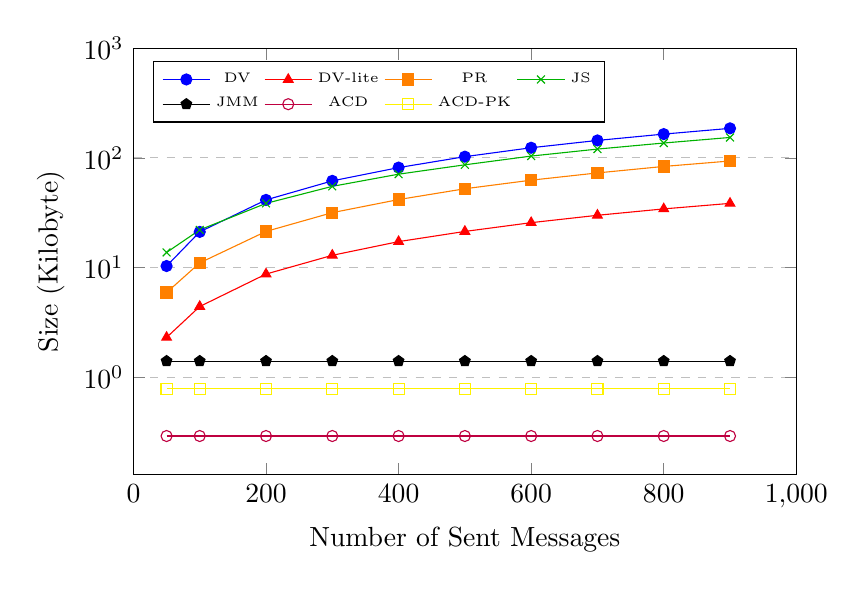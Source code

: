 \begin{tikzpicture}[scale=1]
\begin{axis}[
  %ymode=log,
%  legend style={font=\tiny, legend columns=4},
%  scaled ticks=false,
%  xlabel={Number of Sent Messages},
%  ylabel={Size (Kilobyte)},
%  xmin=0, xmax=1000,
%  ymax=200,
%  xtick={0,200,400,600,800,1000},
%  %ytick={0.01,0.1,1,10,100,1000,10000},
%  ytick={0,20,40,60,80,100,120,140,160,180,200},
%  legend pos=north west,
%  ymajorgrids=true,
%  xminorticks=false,
%  yminorticks=false,
%  grid style=dashed,
%  height=7cm,
%  width=10cm,
  ymode=log,
  legend style={font=\tiny, legend columns=4},
  scaled ticks=false,
  xlabel={Number of Sent Messages},
  ylabel={Size (Kilobyte)},
  xmin=0, xmax=1000,
  ymax=1000,
  xtick={0,200,400,600,800,1000},
  ytick={0.001,0.01,0.1,1,10,100,1000},
  %ytick={0,20,40,60,80,100,120,140,160,180,200},
  legend pos=north west,
  ymajorgrids=true,
  xminorticks=false,
  yminorticks=false,
  grid style=dashed,
  height=7cm,
  width=10cm,
]
 
\addplot[color=blue,mark=*]
   coordinates {
  (50,10.3)(100,21.1)(200,41.3)(300,61.6)(400,81.4)(500,102.4)(600,123.5)
  (700,144.0)(800,164.5)(900,185.6)
  };

\addplot[color=red,mark=triangle*]
  coordinates {
  (50,2.3)(100,4.4)(200,8.7)(300,12.9)(400,17.2)(500,21.3)
  (600,25.6)(700,29.9)(800,34.2)(900,38.4)
  };

\addplot[color=orange,mark=square*]
  coordinates {
  (50,5.9)(100,11.0)(200,21.3)(300,31.6)(400,41.6)(500,52.2)
  (600,62.5)(700,72.8)(800,83.4)(900,93.5)
  };


\addplot[color=black!30!green,mark=x]
  coordinates {
  (50,13.7)(100,22.0)(200,38.4)(300,54.9)(400,70.9)(500,86.3)
  (600,103.7)(700,120.1)(800,136.4)(900,153.3)
  };

\addplot[color=black,mark=pentagon*]
  coordinates {
  (50,1.4)(100,1.4)(200,1.4)(300,1.4)(400,1.4)(500,1.4)
  (600,1.4)(700,1.4)(800,1.4)(900,1.4)
  };

\addplot[color=purple,mark=o]
  coordinates {
  (50,0.29)(100,0.29)(200,0.29)(300,0.29)(400,0.29)(500,0.29)
  (600,0.29)(700,0.29)(800,0.29)(900,0.29)
  };

\addplot[color=yellow,mark=square]
  coordinates {
  (50,0.78)(100,0.78)(200,0.78)(300,0.78)(400,0.78)(500,0.78)
  (600,0.78)(700,0.78)(800,0.78)(900,0.78)
  };


  \legend{DV,DV-lite,PR,JS,JMM,ACD,ACD-PK}
 
\end{axis}
\end{tikzpicture}